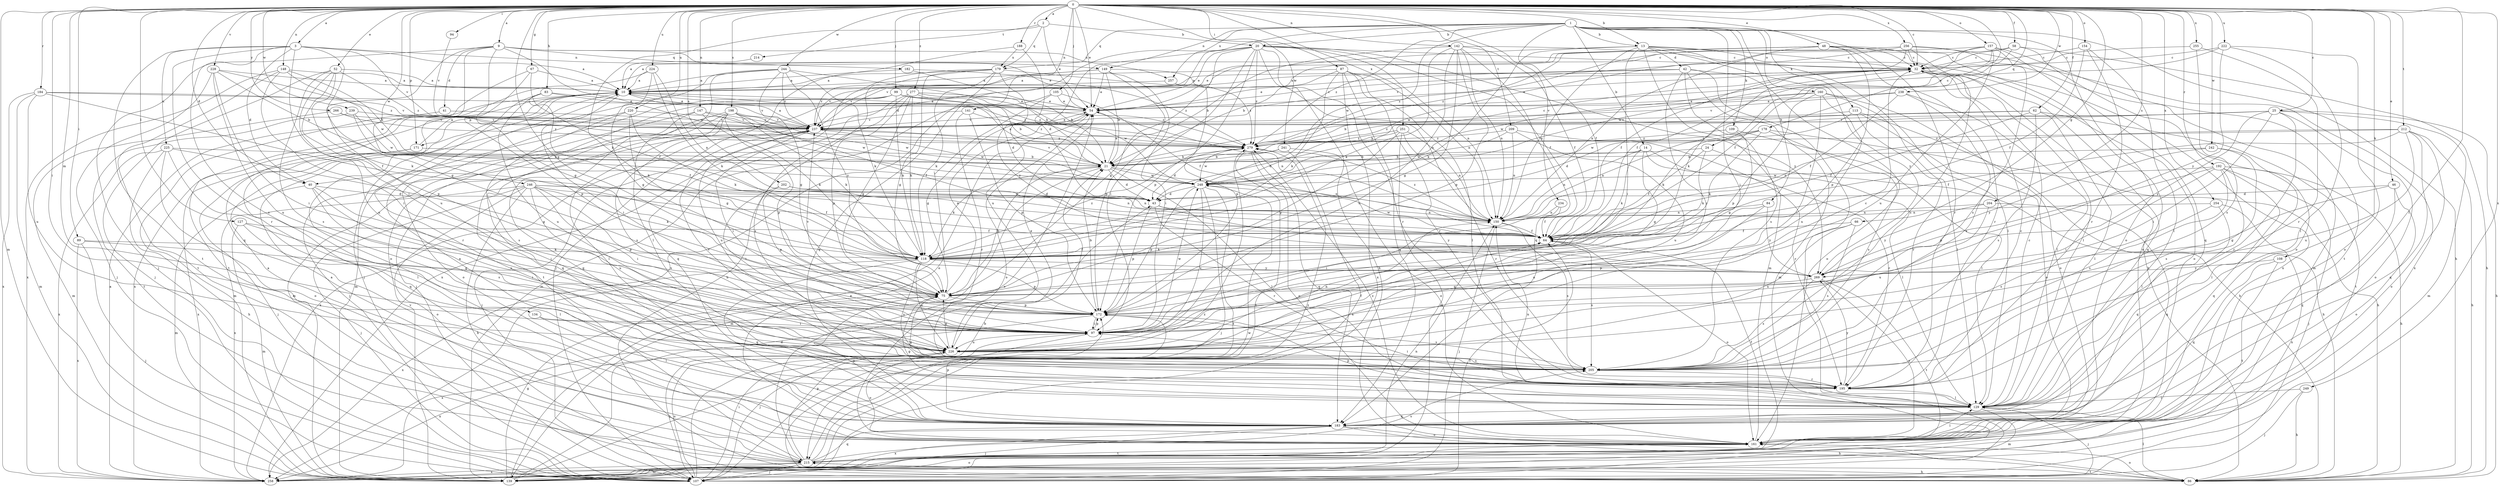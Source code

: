 strict digraph  {
0;
1;
2;
3;
9;
10;
13;
14;
20;
21;
24;
25;
32;
40;
41;
42;
43;
46;
48;
52;
54;
58;
62;
64;
66;
67;
75;
83;
84;
86;
87;
89;
94;
97;
99;
105;
107;
108;
109;
113;
118;
127;
129;
134;
139;
141;
142;
147;
148;
149;
150;
154;
157;
160;
161;
171;
172;
178;
179;
182;
183;
184;
188;
192;
195;
198;
202;
204;
205;
209;
212;
214;
215;
220;
222;
224;
225;
226;
228;
234;
237;
238;
239;
241;
242;
244;
246;
248;
249;
251;
254;
255;
256;
257;
258;
266;
269;
277;
279;
0 -> 2  [label=a];
0 -> 3  [label=a];
0 -> 9  [label=a];
0 -> 13  [label=b];
0 -> 24  [label=c];
0 -> 25  [label=c];
0 -> 32  [label=c];
0 -> 40  [label=d];
0 -> 46  [label=e];
0 -> 48  [label=e];
0 -> 52  [label=e];
0 -> 54  [label=e];
0 -> 58  [label=f];
0 -> 62  [label=f];
0 -> 66  [label=g];
0 -> 67  [label=g];
0 -> 75  [label=g];
0 -> 83  [label=h];
0 -> 87  [label=i];
0 -> 89  [label=i];
0 -> 94  [label=i];
0 -> 97  [label=i];
0 -> 99  [label=j];
0 -> 105  [label=j];
0 -> 108  [label=k];
0 -> 127  [label=l];
0 -> 129  [label=l];
0 -> 134  [label=m];
0 -> 139  [label=m];
0 -> 141  [label=n];
0 -> 142  [label=n];
0 -> 147  [label=n];
0 -> 148  [label=n];
0 -> 154  [label=o];
0 -> 157  [label=o];
0 -> 171  [label=p];
0 -> 178  [label=q];
0 -> 184  [label=r];
0 -> 188  [label=r];
0 -> 192  [label=r];
0 -> 198  [label=s];
0 -> 202  [label=s];
0 -> 204  [label=s];
0 -> 209  [label=t];
0 -> 212  [label=t];
0 -> 220  [label=u];
0 -> 222  [label=u];
0 -> 224  [label=u];
0 -> 228  [label=v];
0 -> 234  [label=v];
0 -> 238  [label=w];
0 -> 239  [label=w];
0 -> 241  [label=w];
0 -> 242  [label=w];
0 -> 244  [label=w];
0 -> 246  [label=w];
0 -> 249  [label=x];
0 -> 251  [label=x];
0 -> 254  [label=x];
0 -> 255  [label=x];
0 -> 256  [label=x];
0 -> 266  [label=y];
0 -> 277  [label=z];
1 -> 13  [label=b];
1 -> 14  [label=b];
1 -> 20  [label=b];
1 -> 40  [label=d];
1 -> 64  [label=f];
1 -> 84  [label=h];
1 -> 86  [label=h];
1 -> 97  [label=i];
1 -> 109  [label=k];
1 -> 113  [label=k];
1 -> 149  [label=n];
1 -> 160  [label=o];
1 -> 161  [label=o];
1 -> 179  [label=q];
1 -> 195  [label=r];
1 -> 248  [label=w];
1 -> 257  [label=x];
1 -> 279  [label=z];
2 -> 20  [label=b];
2 -> 54  [label=e];
2 -> 118  [label=k];
2 -> 179  [label=q];
2 -> 214  [label=t];
3 -> 10  [label=a];
3 -> 40  [label=d];
3 -> 75  [label=g];
3 -> 97  [label=i];
3 -> 149  [label=n];
3 -> 195  [label=r];
3 -> 205  [label=s];
3 -> 215  [label=t];
3 -> 225  [label=u];
3 -> 237  [label=v];
9 -> 41  [label=d];
9 -> 54  [label=e];
9 -> 75  [label=g];
9 -> 107  [label=j];
9 -> 182  [label=q];
9 -> 183  [label=q];
9 -> 226  [label=u];
9 -> 248  [label=w];
9 -> 257  [label=x];
10 -> 54  [label=e];
10 -> 97  [label=i];
10 -> 171  [label=p];
10 -> 237  [label=v];
10 -> 258  [label=x];
10 -> 279  [label=z];
13 -> 32  [label=c];
13 -> 42  [label=d];
13 -> 54  [label=e];
13 -> 86  [label=h];
13 -> 97  [label=i];
13 -> 118  [label=k];
13 -> 129  [label=l];
13 -> 139  [label=m];
13 -> 150  [label=n];
13 -> 269  [label=y];
14 -> 21  [label=b];
14 -> 75  [label=g];
14 -> 118  [label=k];
14 -> 129  [label=l];
14 -> 150  [label=n];
14 -> 195  [label=r];
20 -> 32  [label=c];
20 -> 54  [label=e];
20 -> 64  [label=f];
20 -> 75  [label=g];
20 -> 86  [label=h];
20 -> 97  [label=i];
20 -> 150  [label=n];
20 -> 172  [label=p];
20 -> 195  [label=r];
20 -> 226  [label=u];
20 -> 258  [label=x];
20 -> 269  [label=y];
20 -> 279  [label=z];
21 -> 10  [label=a];
21 -> 43  [label=d];
21 -> 54  [label=e];
21 -> 118  [label=k];
21 -> 129  [label=l];
21 -> 139  [label=m];
21 -> 150  [label=n];
21 -> 237  [label=v];
21 -> 248  [label=w];
24 -> 21  [label=b];
24 -> 64  [label=f];
24 -> 86  [label=h];
24 -> 118  [label=k];
25 -> 21  [label=b];
25 -> 86  [label=h];
25 -> 97  [label=i];
25 -> 139  [label=m];
25 -> 161  [label=o];
25 -> 195  [label=r];
25 -> 237  [label=v];
25 -> 269  [label=y];
25 -> 279  [label=z];
32 -> 10  [label=a];
32 -> 54  [label=e];
32 -> 118  [label=k];
32 -> 129  [label=l];
32 -> 161  [label=o];
32 -> 183  [label=q];
32 -> 248  [label=w];
40 -> 43  [label=d];
40 -> 97  [label=i];
40 -> 139  [label=m];
40 -> 205  [label=s];
40 -> 226  [label=u];
41 -> 139  [label=m];
41 -> 237  [label=v];
42 -> 10  [label=a];
42 -> 54  [label=e];
42 -> 97  [label=i];
42 -> 107  [label=j];
42 -> 139  [label=m];
42 -> 161  [label=o];
42 -> 205  [label=s];
43 -> 150  [label=n];
43 -> 172  [label=p];
43 -> 195  [label=r];
43 -> 269  [label=y];
46 -> 43  [label=d];
46 -> 75  [label=g];
46 -> 161  [label=o];
46 -> 183  [label=q];
48 -> 21  [label=b];
48 -> 32  [label=c];
48 -> 150  [label=n];
48 -> 161  [label=o];
48 -> 172  [label=p];
48 -> 195  [label=r];
48 -> 237  [label=v];
48 -> 258  [label=x];
48 -> 279  [label=z];
52 -> 10  [label=a];
52 -> 107  [label=j];
52 -> 118  [label=k];
52 -> 172  [label=p];
52 -> 205  [label=s];
52 -> 226  [label=u];
52 -> 279  [label=z];
54 -> 32  [label=c];
54 -> 75  [label=g];
54 -> 150  [label=n];
54 -> 161  [label=o];
54 -> 237  [label=v];
58 -> 32  [label=c];
58 -> 64  [label=f];
58 -> 86  [label=h];
58 -> 161  [label=o];
58 -> 237  [label=v];
62 -> 64  [label=f];
62 -> 129  [label=l];
62 -> 205  [label=s];
62 -> 215  [label=t];
62 -> 237  [label=v];
62 -> 248  [label=w];
64 -> 118  [label=k];
64 -> 161  [label=o];
64 -> 205  [label=s];
64 -> 248  [label=w];
66 -> 64  [label=f];
66 -> 172  [label=p];
66 -> 205  [label=s];
66 -> 226  [label=u];
67 -> 10  [label=a];
67 -> 64  [label=f];
67 -> 172  [label=p];
67 -> 215  [label=t];
75 -> 21  [label=b];
75 -> 54  [label=e];
75 -> 172  [label=p];
83 -> 54  [label=e];
83 -> 118  [label=k];
83 -> 195  [label=r];
83 -> 226  [label=u];
83 -> 279  [label=z];
84 -> 97  [label=i];
84 -> 150  [label=n];
84 -> 226  [label=u];
84 -> 269  [label=y];
86 -> 129  [label=l];
86 -> 161  [label=o];
86 -> 215  [label=t];
86 -> 248  [label=w];
87 -> 10  [label=a];
87 -> 118  [label=k];
87 -> 129  [label=l];
87 -> 150  [label=n];
87 -> 183  [label=q];
87 -> 195  [label=r];
87 -> 237  [label=v];
87 -> 258  [label=x];
89 -> 75  [label=g];
89 -> 107  [label=j];
89 -> 118  [label=k];
89 -> 258  [label=x];
94 -> 237  [label=v];
97 -> 32  [label=c];
97 -> 107  [label=j];
97 -> 172  [label=p];
97 -> 226  [label=u];
97 -> 248  [label=w];
99 -> 21  [label=b];
99 -> 54  [label=e];
99 -> 107  [label=j];
99 -> 118  [label=k];
99 -> 139  [label=m];
99 -> 215  [label=t];
99 -> 279  [label=z];
105 -> 54  [label=e];
105 -> 64  [label=f];
105 -> 139  [label=m];
105 -> 161  [label=o];
107 -> 21  [label=b];
107 -> 64  [label=f];
107 -> 97  [label=i];
107 -> 226  [label=u];
108 -> 183  [label=q];
108 -> 215  [label=t];
108 -> 269  [label=y];
109 -> 75  [label=g];
109 -> 129  [label=l];
109 -> 279  [label=z];
113 -> 86  [label=h];
113 -> 118  [label=k];
113 -> 161  [label=o];
113 -> 195  [label=r];
113 -> 237  [label=v];
118 -> 64  [label=f];
118 -> 172  [label=p];
118 -> 183  [label=q];
118 -> 205  [label=s];
118 -> 226  [label=u];
118 -> 258  [label=x];
118 -> 269  [label=y];
118 -> 279  [label=z];
127 -> 64  [label=f];
127 -> 97  [label=i];
127 -> 129  [label=l];
127 -> 139  [label=m];
129 -> 32  [label=c];
129 -> 75  [label=g];
129 -> 107  [label=j];
129 -> 139  [label=m];
129 -> 150  [label=n];
129 -> 172  [label=p];
129 -> 183  [label=q];
134 -> 97  [label=i];
134 -> 129  [label=l];
139 -> 43  [label=d];
139 -> 54  [label=e];
139 -> 75  [label=g];
139 -> 161  [label=o];
139 -> 237  [label=v];
139 -> 279  [label=z];
141 -> 172  [label=p];
141 -> 195  [label=r];
141 -> 237  [label=v];
141 -> 279  [label=z];
142 -> 21  [label=b];
142 -> 32  [label=c];
142 -> 64  [label=f];
142 -> 75  [label=g];
142 -> 118  [label=k];
142 -> 150  [label=n];
142 -> 172  [label=p];
142 -> 183  [label=q];
142 -> 226  [label=u];
147 -> 107  [label=j];
147 -> 118  [label=k];
147 -> 205  [label=s];
147 -> 237  [label=v];
147 -> 248  [label=w];
148 -> 10  [label=a];
148 -> 21  [label=b];
148 -> 97  [label=i];
148 -> 215  [label=t];
148 -> 248  [label=w];
148 -> 258  [label=x];
149 -> 10  [label=a];
149 -> 21  [label=b];
149 -> 54  [label=e];
149 -> 97  [label=i];
149 -> 150  [label=n];
149 -> 172  [label=p];
149 -> 237  [label=v];
150 -> 64  [label=f];
150 -> 107  [label=j];
150 -> 205  [label=s];
150 -> 279  [label=z];
154 -> 32  [label=c];
154 -> 64  [label=f];
154 -> 129  [label=l];
154 -> 195  [label=r];
157 -> 10  [label=a];
157 -> 32  [label=c];
157 -> 64  [label=f];
157 -> 183  [label=q];
157 -> 205  [label=s];
157 -> 215  [label=t];
157 -> 226  [label=u];
157 -> 248  [label=w];
160 -> 21  [label=b];
160 -> 54  [label=e];
160 -> 97  [label=i];
160 -> 129  [label=l];
160 -> 161  [label=o];
160 -> 172  [label=p];
160 -> 226  [label=u];
161 -> 10  [label=a];
161 -> 64  [label=f];
161 -> 129  [label=l];
161 -> 215  [label=t];
161 -> 279  [label=z];
171 -> 10  [label=a];
171 -> 21  [label=b];
171 -> 107  [label=j];
171 -> 183  [label=q];
171 -> 258  [label=x];
172 -> 21  [label=b];
172 -> 97  [label=i];
172 -> 205  [label=s];
172 -> 237  [label=v];
172 -> 258  [label=x];
178 -> 43  [label=d];
178 -> 86  [label=h];
178 -> 118  [label=k];
178 -> 150  [label=n];
178 -> 205  [label=s];
178 -> 279  [label=z];
179 -> 10  [label=a];
179 -> 75  [label=g];
179 -> 86  [label=h];
179 -> 118  [label=k];
179 -> 183  [label=q];
179 -> 258  [label=x];
179 -> 269  [label=y];
179 -> 279  [label=z];
182 -> 10  [label=a];
182 -> 21  [label=b];
182 -> 279  [label=z];
183 -> 10  [label=a];
183 -> 75  [label=g];
183 -> 86  [label=h];
183 -> 107  [label=j];
183 -> 161  [label=o];
183 -> 172  [label=p];
183 -> 258  [label=x];
184 -> 54  [label=e];
184 -> 64  [label=f];
184 -> 139  [label=m];
184 -> 226  [label=u];
184 -> 237  [label=v];
184 -> 258  [label=x];
188 -> 43  [label=d];
188 -> 107  [label=j];
188 -> 179  [label=x];
192 -> 86  [label=h];
192 -> 97  [label=i];
192 -> 107  [label=j];
192 -> 129  [label=l];
192 -> 172  [label=p];
192 -> 183  [label=q];
192 -> 205  [label=s];
192 -> 248  [label=w];
195 -> 32  [label=c];
195 -> 75  [label=g];
195 -> 129  [label=l];
195 -> 269  [label=y];
198 -> 64  [label=f];
198 -> 118  [label=k];
198 -> 129  [label=l];
198 -> 139  [label=m];
198 -> 172  [label=p];
198 -> 183  [label=q];
198 -> 205  [label=s];
198 -> 237  [label=v];
198 -> 248  [label=w];
202 -> 43  [label=d];
202 -> 97  [label=i];
202 -> 150  [label=n];
202 -> 172  [label=p];
204 -> 150  [label=n];
204 -> 183  [label=q];
204 -> 226  [label=u];
204 -> 269  [label=y];
205 -> 97  [label=i];
205 -> 195  [label=r];
205 -> 237  [label=v];
209 -> 150  [label=n];
209 -> 195  [label=r];
209 -> 226  [label=u];
209 -> 248  [label=w];
209 -> 279  [label=z];
212 -> 64  [label=f];
212 -> 86  [label=h];
212 -> 150  [label=n];
212 -> 161  [label=o];
212 -> 183  [label=q];
212 -> 226  [label=u];
212 -> 279  [label=z];
214 -> 10  [label=a];
215 -> 10  [label=a];
215 -> 54  [label=e];
215 -> 86  [label=h];
215 -> 107  [label=j];
215 -> 139  [label=m];
215 -> 172  [label=p];
215 -> 183  [label=q];
215 -> 205  [label=s];
215 -> 258  [label=x];
215 -> 279  [label=z];
220 -> 75  [label=g];
220 -> 118  [label=k];
220 -> 161  [label=o];
220 -> 183  [label=q];
220 -> 237  [label=v];
222 -> 32  [label=c];
222 -> 54  [label=e];
222 -> 129  [label=l];
222 -> 161  [label=o];
222 -> 269  [label=y];
224 -> 10  [label=a];
224 -> 75  [label=g];
224 -> 118  [label=k];
224 -> 150  [label=n];
224 -> 161  [label=o];
225 -> 21  [label=b];
225 -> 75  [label=g];
225 -> 86  [label=h];
225 -> 129  [label=l];
225 -> 161  [label=o];
225 -> 258  [label=x];
226 -> 54  [label=e];
226 -> 64  [label=f];
226 -> 75  [label=g];
226 -> 107  [label=j];
226 -> 150  [label=n];
226 -> 161  [label=o];
226 -> 205  [label=s];
226 -> 258  [label=x];
228 -> 10  [label=a];
228 -> 21  [label=b];
228 -> 97  [label=i];
228 -> 107  [label=j];
228 -> 226  [label=u];
228 -> 279  [label=z];
234 -> 64  [label=f];
234 -> 97  [label=i];
234 -> 150  [label=n];
237 -> 10  [label=a];
237 -> 54  [label=e];
237 -> 97  [label=i];
237 -> 107  [label=j];
237 -> 226  [label=u];
237 -> 248  [label=w];
237 -> 258  [label=x];
237 -> 279  [label=z];
238 -> 54  [label=e];
238 -> 64  [label=f];
238 -> 129  [label=l];
238 -> 205  [label=s];
238 -> 237  [label=v];
239 -> 64  [label=f];
239 -> 215  [label=t];
239 -> 237  [label=v];
239 -> 248  [label=w];
241 -> 21  [label=b];
241 -> 43  [label=d];
241 -> 161  [label=o];
241 -> 258  [label=x];
242 -> 21  [label=b];
242 -> 129  [label=l];
242 -> 205  [label=s];
242 -> 269  [label=y];
244 -> 10  [label=a];
244 -> 21  [label=b];
244 -> 75  [label=g];
244 -> 107  [label=j];
244 -> 118  [label=k];
244 -> 129  [label=l];
244 -> 237  [label=v];
244 -> 269  [label=y];
246 -> 43  [label=d];
246 -> 64  [label=f];
246 -> 86  [label=h];
246 -> 97  [label=i];
246 -> 107  [label=j];
246 -> 118  [label=k];
246 -> 150  [label=n];
246 -> 161  [label=o];
246 -> 172  [label=p];
246 -> 226  [label=u];
246 -> 258  [label=x];
248 -> 43  [label=d];
248 -> 107  [label=j];
248 -> 172  [label=p];
248 -> 215  [label=t];
248 -> 226  [label=u];
249 -> 86  [label=h];
249 -> 107  [label=j];
249 -> 129  [label=l];
251 -> 43  [label=d];
251 -> 75  [label=g];
251 -> 139  [label=m];
251 -> 150  [label=n];
251 -> 195  [label=r];
251 -> 279  [label=z];
254 -> 150  [label=n];
254 -> 183  [label=q];
254 -> 205  [label=s];
254 -> 258  [label=x];
255 -> 32  [label=c];
255 -> 195  [label=r];
255 -> 205  [label=s];
256 -> 32  [label=c];
256 -> 64  [label=f];
256 -> 139  [label=m];
256 -> 205  [label=s];
256 -> 248  [label=w];
256 -> 258  [label=x];
256 -> 279  [label=z];
257 -> 172  [label=p];
257 -> 237  [label=v];
258 -> 10  [label=a];
258 -> 150  [label=n];
266 -> 139  [label=m];
266 -> 237  [label=v];
266 -> 279  [label=z];
269 -> 75  [label=g];
269 -> 161  [label=o];
269 -> 205  [label=s];
269 -> 215  [label=t];
277 -> 43  [label=d];
277 -> 54  [label=e];
277 -> 75  [label=g];
277 -> 118  [label=k];
277 -> 172  [label=p];
277 -> 183  [label=q];
277 -> 205  [label=s];
277 -> 248  [label=w];
279 -> 21  [label=b];
279 -> 32  [label=c];
279 -> 161  [label=o];
279 -> 183  [label=q];
279 -> 215  [label=t];
279 -> 248  [label=w];
}
